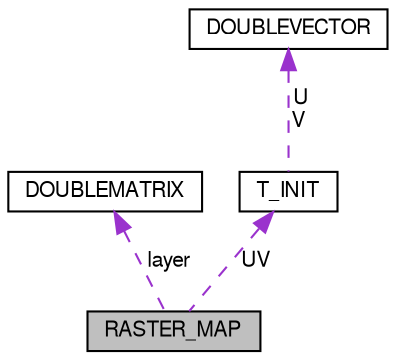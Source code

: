 digraph "RASTER_MAP"
{
  bgcolor="transparent";
  edge [fontname="FreeSans",fontsize="10",labelfontname="FreeSans",labelfontsize="10"];
  node [fontname="FreeSans",fontsize="10",shape=record];
  Node1 [label="RASTER_MAP",height=0.2,width=0.4,color="black", fillcolor="grey75", style="filled" fontcolor="black"];
  Node2 -> Node1 [dir="back",color="darkorchid3",fontsize="10",style="dashed",label=" layer" ,fontname="FreeSans"];
  Node2 [label="DOUBLEMATRIX",height=0.2,width=0.4,color="black",URL="$struct_d_o_u_b_l_e_m_a_t_r_i_x.html"];
  Node3 -> Node1 [dir="back",color="darkorchid3",fontsize="10",style="dashed",label=" UV" ,fontname="FreeSans"];
  Node3 [label="T_INIT",height=0.2,width=0.4,color="black",URL="$struct_t___i_n_i_t.html"];
  Node4 -> Node3 [dir="back",color="darkorchid3",fontsize="10",style="dashed",label=" U\nV" ,fontname="FreeSans"];
  Node4 [label="DOUBLEVECTOR",height=0.2,width=0.4,color="black",URL="$struct_d_o_u_b_l_e_v_e_c_t_o_r.html"];
}
